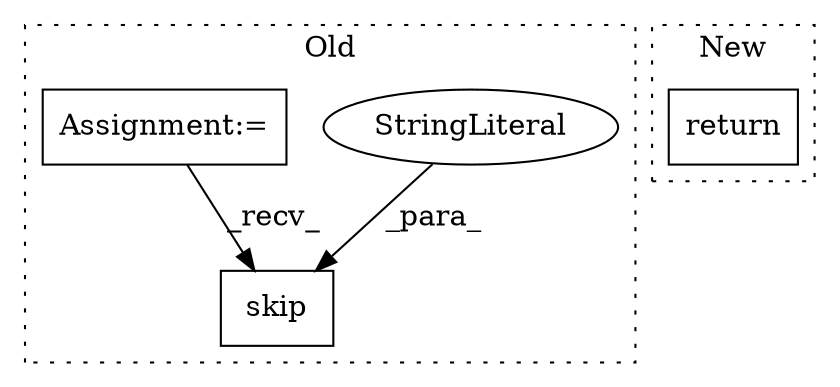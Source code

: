 digraph G {
subgraph cluster0 {
1 [label="skip" a="32" s="9140,9178" l="5,1" shape="box"];
3 [label="StringLiteral" a="45" s="9145" l="33" shape="ellipse"];
4 [label="Assignment:=" a="7" s="8945" l="6" shape="box"];
label = "Old";
style="dotted";
}
subgraph cluster1 {
2 [label="return" a="41" s="9255" l="7" shape="box"];
label = "New";
style="dotted";
}
3 -> 1 [label="_para_"];
4 -> 1 [label="_recv_"];
}